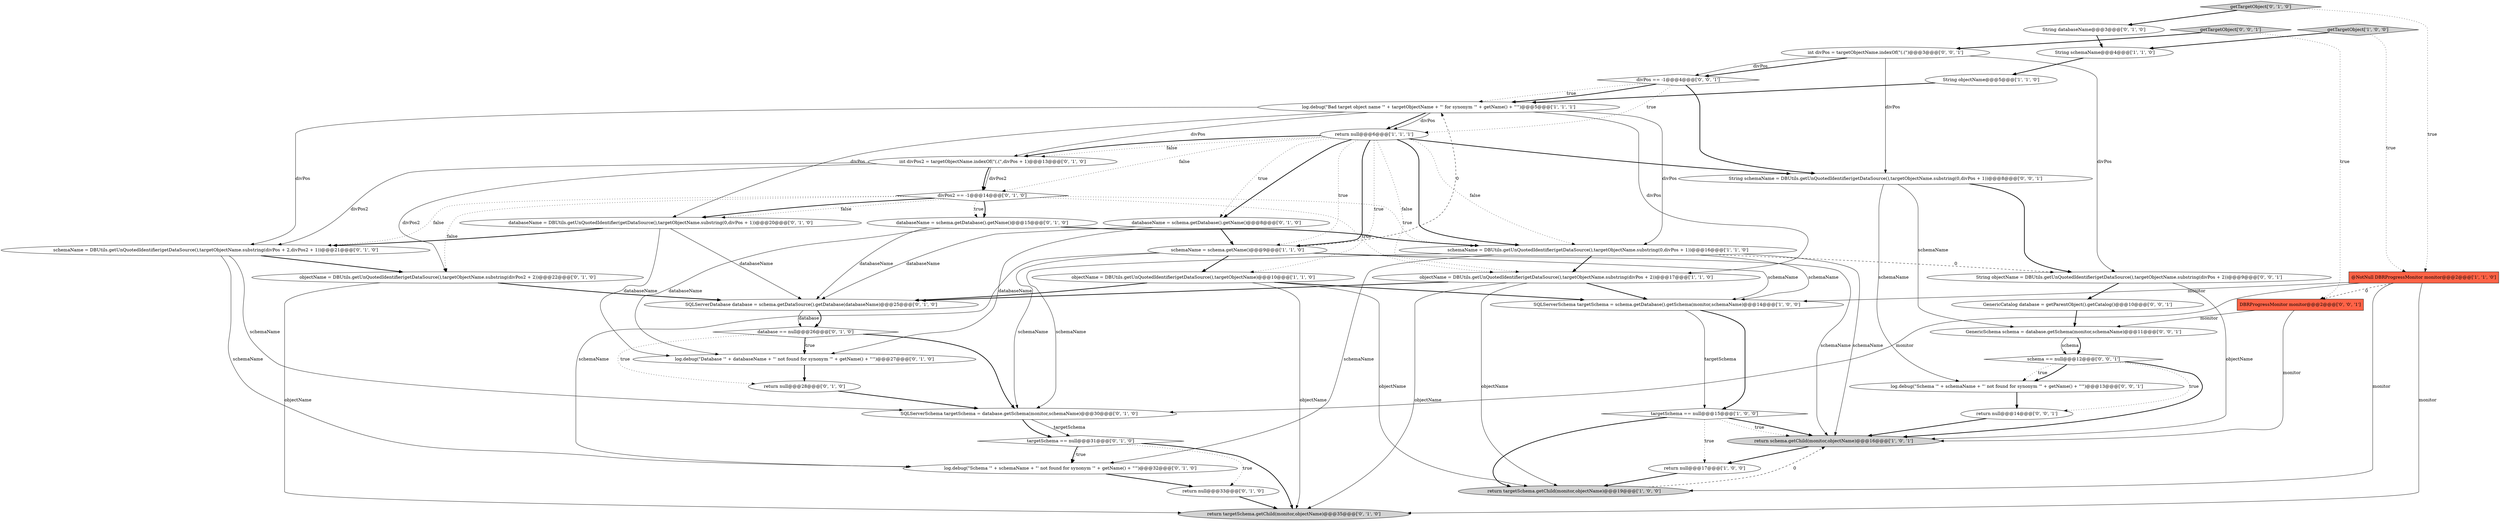digraph {
6 [style = filled, label = "return schema.getChild(monitor,objectName)@@@16@@@['1', '0', '1']", fillcolor = lightgray, shape = ellipse image = "AAA0AAABBB1BBB"];
16 [style = filled, label = "getTargetObject['0', '1', '0']", fillcolor = lightgray, shape = diamond image = "AAA0AAABBB2BBB"];
4 [style = filled, label = "objectName = DBUtils.getUnQuotedIdentifier(getDataSource(),targetObjectName.substring(divPos + 2))@@@17@@@['1', '1', '0']", fillcolor = white, shape = ellipse image = "AAA0AAABBB1BBB"];
9 [style = filled, label = "return null@@@6@@@['1', '1', '1']", fillcolor = white, shape = ellipse image = "AAA0AAABBB1BBB"];
21 [style = filled, label = "log.debug(\"Database '\" + databaseName + \"' not found for synonym '\" + getName() + \"'\")@@@27@@@['0', '1', '0']", fillcolor = white, shape = ellipse image = "AAA1AAABBB2BBB"];
18 [style = filled, label = "log.debug(\"Schema '\" + schemaName + \"' not found for synonym '\" + getName() + \"'\")@@@32@@@['0', '1', '0']", fillcolor = white, shape = ellipse image = "AAA0AAABBB2BBB"];
7 [style = filled, label = "String schemaName@@@4@@@['1', '1', '0']", fillcolor = white, shape = ellipse image = "AAA0AAABBB1BBB"];
36 [style = filled, label = "DBRProgressMonitor monitor@@@2@@@['0', '0', '1']", fillcolor = tomato, shape = box image = "AAA0AAABBB3BBB"];
37 [style = filled, label = "String schemaName = DBUtils.getUnQuotedIdentifier(getDataSource(),targetObjectName.substring(0,divPos + 1))@@@8@@@['0', '0', '1']", fillcolor = white, shape = ellipse image = "AAA0AAABBB3BBB"];
26 [style = filled, label = "schemaName = DBUtils.getUnQuotedIdentifier(getDataSource(),targetObjectName.substring(divPos + 2,divPos2 + 1))@@@21@@@['0', '1', '0']", fillcolor = white, shape = ellipse image = "AAA1AAABBB2BBB"];
32 [style = filled, label = "databaseName = schema.getDatabase().getName()@@@15@@@['0', '1', '0']", fillcolor = white, shape = ellipse image = "AAA1AAABBB2BBB"];
17 [style = filled, label = "return null@@@28@@@['0', '1', '0']", fillcolor = white, shape = ellipse image = "AAA1AAABBB2BBB"];
29 [style = filled, label = "objectName = DBUtils.getUnQuotedIdentifier(getDataSource(),targetObjectName.substring(divPos2 + 2))@@@22@@@['0', '1', '0']", fillcolor = white, shape = ellipse image = "AAA1AAABBB2BBB"];
23 [style = filled, label = "SQLServerSchema targetSchema = database.getSchema(monitor,schemaName)@@@30@@@['0', '1', '0']", fillcolor = white, shape = ellipse image = "AAA1AAABBB2BBB"];
14 [style = filled, label = "@NotNull DBRProgressMonitor monitor@@@2@@@['1', '1', '0']", fillcolor = tomato, shape = box image = "AAA0AAABBB1BBB"];
39 [style = filled, label = "schema == null@@@12@@@['0', '0', '1']", fillcolor = white, shape = diamond image = "AAA0AAABBB3BBB"];
19 [style = filled, label = "databaseName = schema.getDatabase().getName()@@@8@@@['0', '1', '0']", fillcolor = white, shape = ellipse image = "AAA1AAABBB2BBB"];
33 [style = filled, label = "return null@@@14@@@['0', '0', '1']", fillcolor = white, shape = ellipse image = "AAA0AAABBB3BBB"];
2 [style = filled, label = "log.debug(\"Bad target object name '\" + targetObjectName + \"' for synonym '\" + getName() + \"'\")@@@5@@@['1', '1', '1']", fillcolor = white, shape = ellipse image = "AAA0AAABBB1BBB"];
31 [style = filled, label = "targetSchema == null@@@31@@@['0', '1', '0']", fillcolor = white, shape = diamond image = "AAA0AAABBB2BBB"];
34 [style = filled, label = "String objectName = DBUtils.getUnQuotedIdentifier(getDataSource(),targetObjectName.substring(divPos + 2))@@@9@@@['0', '0', '1']", fillcolor = white, shape = ellipse image = "AAA0AAABBB3BBB"];
8 [style = filled, label = "String objectName@@@5@@@['1', '1', '0']", fillcolor = white, shape = ellipse image = "AAA0AAABBB1BBB"];
10 [style = filled, label = "SQLServerSchema targetSchema = schema.getDatabase().getSchema(monitor,schemaName)@@@14@@@['1', '0', '0']", fillcolor = white, shape = ellipse image = "AAA0AAABBB1BBB"];
41 [style = filled, label = "GenericSchema schema = database.getSchema(monitor,schemaName)@@@11@@@['0', '0', '1']", fillcolor = white, shape = ellipse image = "AAA0AAABBB3BBB"];
1 [style = filled, label = "return targetSchema.getChild(monitor,objectName)@@@19@@@['1', '0', '0']", fillcolor = lightgray, shape = ellipse image = "AAA0AAABBB1BBB"];
43 [style = filled, label = "getTargetObject['0', '0', '1']", fillcolor = lightgray, shape = diamond image = "AAA0AAABBB3BBB"];
12 [style = filled, label = "schemaName = schema.getName()@@@9@@@['1', '1', '0']", fillcolor = white, shape = ellipse image = "AAA0AAABBB1BBB"];
28 [style = filled, label = "divPos2 == -1@@@14@@@['0', '1', '0']", fillcolor = white, shape = diamond image = "AAA1AAABBB2BBB"];
11 [style = filled, label = "targetSchema == null@@@15@@@['1', '0', '0']", fillcolor = white, shape = diamond image = "AAA0AAABBB1BBB"];
24 [style = filled, label = "return null@@@33@@@['0', '1', '0']", fillcolor = white, shape = ellipse image = "AAA0AAABBB2BBB"];
35 [style = filled, label = "log.debug(\"Schema '\" + schemaName + \"' not found for synonym '\" + getName() + \"'\")@@@13@@@['0', '0', '1']", fillcolor = white, shape = ellipse image = "AAA0AAABBB3BBB"];
0 [style = filled, label = "objectName = DBUtils.getUnQuotedIdentifier(getDataSource(),targetObjectName)@@@10@@@['1', '1', '0']", fillcolor = white, shape = ellipse image = "AAA0AAABBB1BBB"];
3 [style = filled, label = "schemaName = DBUtils.getUnQuotedIdentifier(getDataSource(),targetObjectName.substring(0,divPos + 1))@@@16@@@['1', '1', '0']", fillcolor = white, shape = ellipse image = "AAA0AAABBB1BBB"];
27 [style = filled, label = "SQLServerDatabase database = schema.getDataSource().getDatabase(databaseName)@@@25@@@['0', '1', '0']", fillcolor = white, shape = ellipse image = "AAA1AAABBB2BBB"];
13 [style = filled, label = "return null@@@17@@@['1', '0', '0']", fillcolor = white, shape = ellipse image = "AAA0AAABBB1BBB"];
40 [style = filled, label = "int divPos = targetObjectName.indexOf(\"(.(\")@@@3@@@['0', '0', '1']", fillcolor = white, shape = ellipse image = "AAA0AAABBB3BBB"];
15 [style = filled, label = "return targetSchema.getChild(monitor,objectName)@@@35@@@['0', '1', '0']", fillcolor = lightgray, shape = ellipse image = "AAA0AAABBB2BBB"];
5 [style = filled, label = "getTargetObject['1', '0', '0']", fillcolor = lightgray, shape = diamond image = "AAA0AAABBB1BBB"];
22 [style = filled, label = "int divPos2 = targetObjectName.indexOf(\"(.(\",divPos + 1)@@@13@@@['0', '1', '0']", fillcolor = white, shape = ellipse image = "AAA1AAABBB2BBB"];
38 [style = filled, label = "divPos == -1@@@4@@@['0', '0', '1']", fillcolor = white, shape = diamond image = "AAA0AAABBB3BBB"];
42 [style = filled, label = "GenericCatalog database = getParentObject().getCatalog()@@@10@@@['0', '0', '1']", fillcolor = white, shape = ellipse image = "AAA0AAABBB3BBB"];
30 [style = filled, label = "databaseName = DBUtils.getUnQuotedIdentifier(getDataSource(),targetObjectName.substring(0,divPos + 1))@@@20@@@['0', '1', '0']", fillcolor = white, shape = ellipse image = "AAA1AAABBB2BBB"];
25 [style = filled, label = "database == null@@@26@@@['0', '1', '0']", fillcolor = white, shape = diamond image = "AAA1AAABBB2BBB"];
20 [style = filled, label = "String databaseName@@@3@@@['0', '1', '0']", fillcolor = white, shape = ellipse image = "AAA1AAABBB2BBB"];
5->14 [style = dotted, label="true"];
14->36 [style = dashed, label="0"];
35->33 [style = bold, label=""];
26->18 [style = solid, label="schemaName"];
20->7 [style = bold, label=""];
2->3 [style = solid, label="divPos"];
25->21 [style = dotted, label="true"];
4->1 [style = solid, label="objectName"];
31->18 [style = bold, label=""];
10->11 [style = bold, label=""];
36->41 [style = solid, label="monitor"];
25->17 [style = dotted, label="true"];
3->6 [style = solid, label="schemaName"];
0->27 [style = bold, label=""];
12->10 [style = solid, label="schemaName"];
12->18 [style = solid, label="schemaName"];
28->29 [style = dotted, label="false"];
28->30 [style = dotted, label="false"];
22->28 [style = bold, label=""];
28->3 [style = dotted, label="true"];
17->23 [style = bold, label=""];
13->1 [style = bold, label=""];
1->6 [style = dashed, label="0"];
0->1 [style = solid, label="objectName"];
4->15 [style = solid, label="objectName"];
9->12 [style = bold, label=""];
30->27 [style = solid, label="databaseName"];
28->30 [style = bold, label=""];
12->0 [style = bold, label=""];
34->42 [style = bold, label=""];
30->26 [style = bold, label=""];
27->25 [style = bold, label=""];
9->28 [style = dotted, label="false"];
39->35 [style = bold, label=""];
28->32 [style = bold, label=""];
16->14 [style = dotted, label="true"];
32->27 [style = solid, label="databaseName"];
3->18 [style = solid, label="schemaName"];
37->41 [style = solid, label="schemaName"];
38->2 [style = dotted, label="true"];
41->39 [style = bold, label=""];
11->6 [style = bold, label=""];
2->30 [style = solid, label="divPos"];
33->6 [style = bold, label=""];
25->21 [style = bold, label=""];
26->23 [style = solid, label="schemaName"];
37->34 [style = bold, label=""];
8->2 [style = bold, label=""];
11->6 [style = dotted, label="true"];
2->22 [style = solid, label="divPos"];
19->21 [style = solid, label="databaseName"];
14->15 [style = solid, label="monitor"];
14->1 [style = solid, label="monitor"];
38->9 [style = dotted, label="true"];
36->6 [style = solid, label="monitor"];
31->15 [style = bold, label=""];
9->19 [style = dotted, label="true"];
9->22 [style = dotted, label="false"];
5->7 [style = bold, label=""];
22->28 [style = solid, label="divPos2"];
9->19 [style = bold, label=""];
9->37 [style = bold, label=""];
22->29 [style = solid, label="divPos2"];
29->27 [style = bold, label=""];
7->8 [style = bold, label=""];
14->10 [style = solid, label="monitor"];
31->24 [style = dotted, label="true"];
39->6 [style = bold, label=""];
9->4 [style = dotted, label="false"];
4->27 [style = bold, label=""];
22->26 [style = solid, label="divPos2"];
38->37 [style = bold, label=""];
2->26 [style = solid, label="divPos"];
12->2 [style = dashed, label="0"];
23->31 [style = bold, label=""];
2->9 [style = bold, label=""];
42->41 [style = bold, label=""];
34->6 [style = solid, label="objectName"];
39->33 [style = dotted, label="true"];
28->4 [style = dotted, label="true"];
43->40 [style = bold, label=""];
12->6 [style = solid, label="schemaName"];
4->10 [style = bold, label=""];
31->18 [style = dotted, label="true"];
43->36 [style = dotted, label="true"];
39->35 [style = dotted, label="true"];
37->35 [style = solid, label="schemaName"];
9->3 [style = dotted, label="false"];
11->13 [style = dotted, label="true"];
2->4 [style = solid, label="divPos"];
14->23 [style = solid, label="monitor"];
0->15 [style = solid, label="objectName"];
23->31 [style = solid, label="targetSchema"];
26->29 [style = bold, label=""];
3->4 [style = bold, label=""];
40->34 [style = solid, label="divPos"];
40->38 [style = bold, label=""];
9->22 [style = bold, label=""];
25->23 [style = bold, label=""];
28->26 [style = dotted, label="false"];
32->21 [style = solid, label="databaseName"];
30->21 [style = solid, label="databaseName"];
12->23 [style = solid, label="schemaName"];
2->9 [style = solid, label="divPos"];
9->0 [style = dotted, label="true"];
18->24 [style = bold, label=""];
24->15 [style = bold, label=""];
9->3 [style = bold, label=""];
21->17 [style = bold, label=""];
38->2 [style = bold, label=""];
40->37 [style = solid, label="divPos"];
6->13 [style = bold, label=""];
11->1 [style = bold, label=""];
3->23 [style = solid, label="schemaName"];
10->11 [style = solid, label="targetSchema"];
0->10 [style = bold, label=""];
29->15 [style = solid, label="objectName"];
32->3 [style = bold, label=""];
27->25 [style = solid, label="database"];
41->39 [style = solid, label="schema"];
3->10 [style = solid, label="schemaName"];
16->20 [style = bold, label=""];
3->34 [style = dashed, label="0"];
19->27 [style = solid, label="databaseName"];
9->12 [style = dotted, label="true"];
28->32 [style = dotted, label="true"];
19->12 [style = bold, label=""];
40->38 [style = solid, label="divPos"];
}
